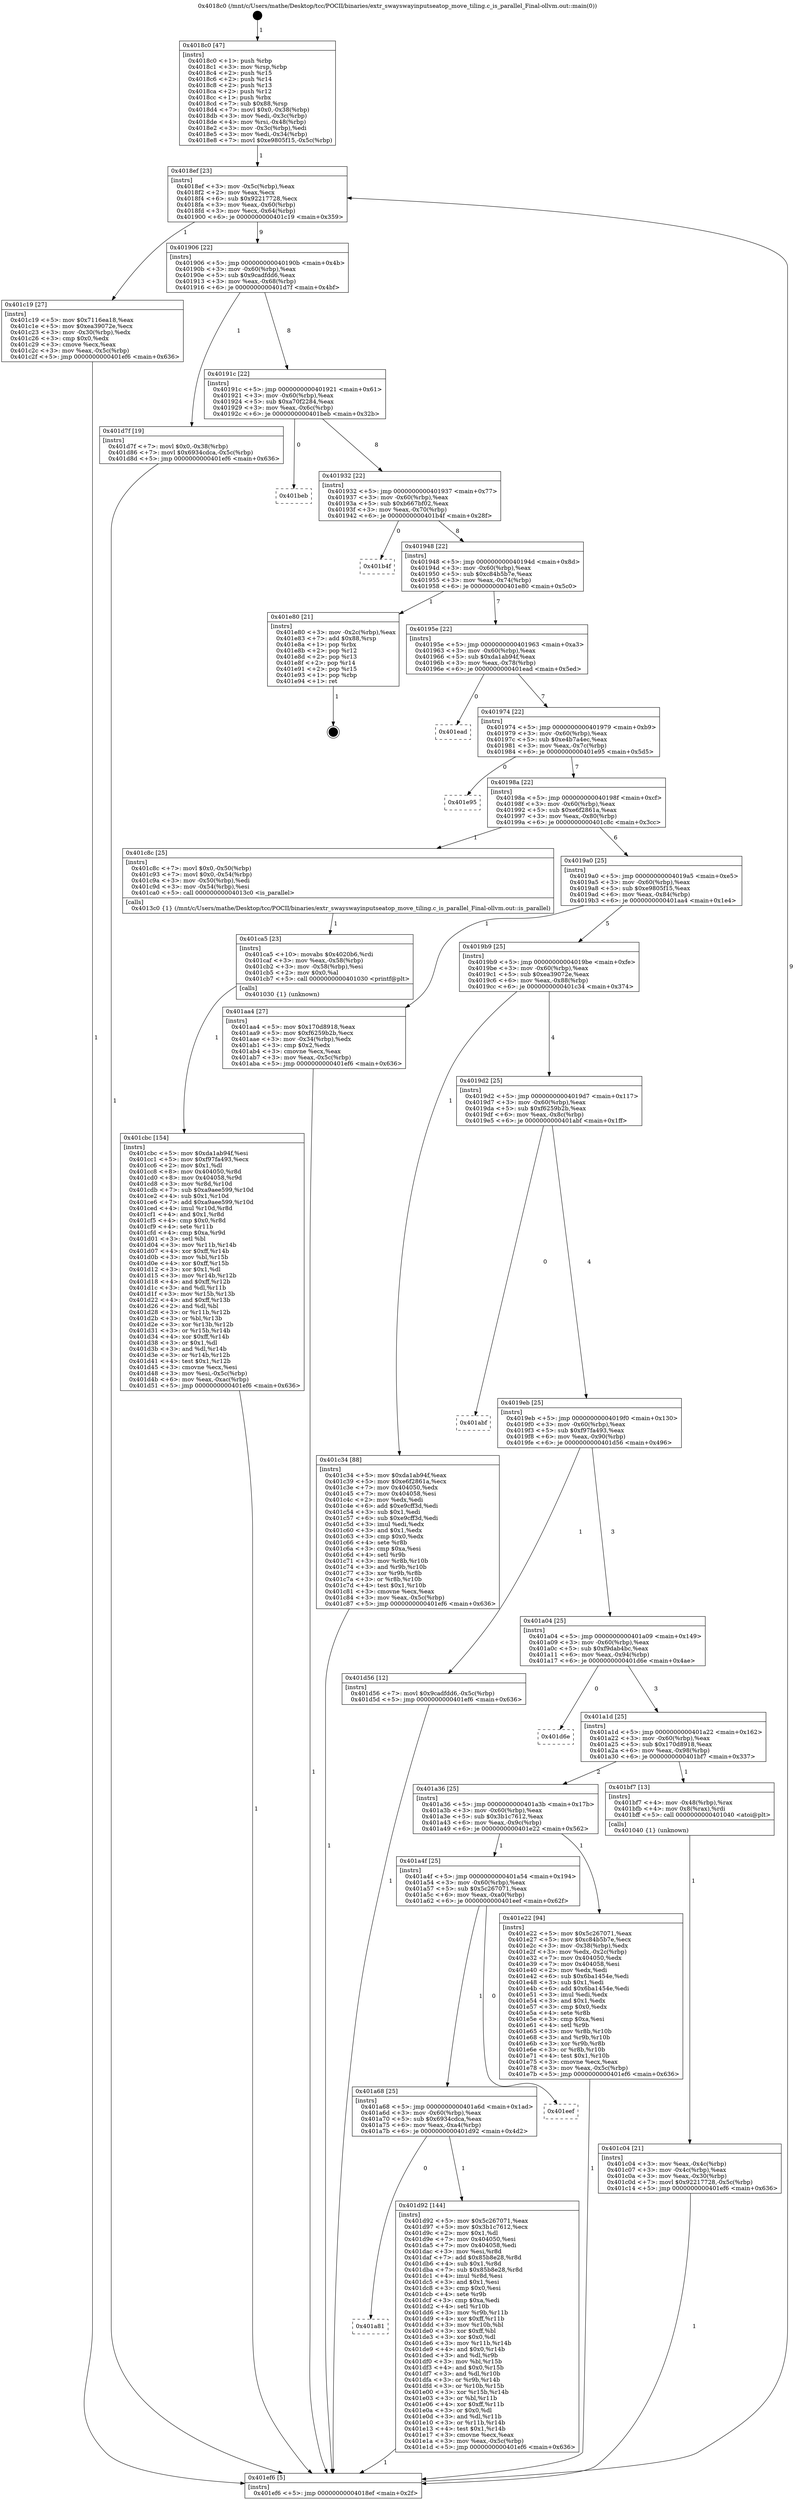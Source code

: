 digraph "0x4018c0" {
  label = "0x4018c0 (/mnt/c/Users/mathe/Desktop/tcc/POCII/binaries/extr_swayswayinputseatop_move_tiling.c_is_parallel_Final-ollvm.out::main(0))"
  labelloc = "t"
  node[shape=record]

  Entry [label="",width=0.3,height=0.3,shape=circle,fillcolor=black,style=filled]
  "0x4018ef" [label="{
     0x4018ef [23]\l
     | [instrs]\l
     &nbsp;&nbsp;0x4018ef \<+3\>: mov -0x5c(%rbp),%eax\l
     &nbsp;&nbsp;0x4018f2 \<+2\>: mov %eax,%ecx\l
     &nbsp;&nbsp;0x4018f4 \<+6\>: sub $0x92217728,%ecx\l
     &nbsp;&nbsp;0x4018fa \<+3\>: mov %eax,-0x60(%rbp)\l
     &nbsp;&nbsp;0x4018fd \<+3\>: mov %ecx,-0x64(%rbp)\l
     &nbsp;&nbsp;0x401900 \<+6\>: je 0000000000401c19 \<main+0x359\>\l
  }"]
  "0x401c19" [label="{
     0x401c19 [27]\l
     | [instrs]\l
     &nbsp;&nbsp;0x401c19 \<+5\>: mov $0x7116ea18,%eax\l
     &nbsp;&nbsp;0x401c1e \<+5\>: mov $0xea39072e,%ecx\l
     &nbsp;&nbsp;0x401c23 \<+3\>: mov -0x30(%rbp),%edx\l
     &nbsp;&nbsp;0x401c26 \<+3\>: cmp $0x0,%edx\l
     &nbsp;&nbsp;0x401c29 \<+3\>: cmove %ecx,%eax\l
     &nbsp;&nbsp;0x401c2c \<+3\>: mov %eax,-0x5c(%rbp)\l
     &nbsp;&nbsp;0x401c2f \<+5\>: jmp 0000000000401ef6 \<main+0x636\>\l
  }"]
  "0x401906" [label="{
     0x401906 [22]\l
     | [instrs]\l
     &nbsp;&nbsp;0x401906 \<+5\>: jmp 000000000040190b \<main+0x4b\>\l
     &nbsp;&nbsp;0x40190b \<+3\>: mov -0x60(%rbp),%eax\l
     &nbsp;&nbsp;0x40190e \<+5\>: sub $0x9cadfdd6,%eax\l
     &nbsp;&nbsp;0x401913 \<+3\>: mov %eax,-0x68(%rbp)\l
     &nbsp;&nbsp;0x401916 \<+6\>: je 0000000000401d7f \<main+0x4bf\>\l
  }"]
  Exit [label="",width=0.3,height=0.3,shape=circle,fillcolor=black,style=filled,peripheries=2]
  "0x401d7f" [label="{
     0x401d7f [19]\l
     | [instrs]\l
     &nbsp;&nbsp;0x401d7f \<+7\>: movl $0x0,-0x38(%rbp)\l
     &nbsp;&nbsp;0x401d86 \<+7\>: movl $0x6934cdca,-0x5c(%rbp)\l
     &nbsp;&nbsp;0x401d8d \<+5\>: jmp 0000000000401ef6 \<main+0x636\>\l
  }"]
  "0x40191c" [label="{
     0x40191c [22]\l
     | [instrs]\l
     &nbsp;&nbsp;0x40191c \<+5\>: jmp 0000000000401921 \<main+0x61\>\l
     &nbsp;&nbsp;0x401921 \<+3\>: mov -0x60(%rbp),%eax\l
     &nbsp;&nbsp;0x401924 \<+5\>: sub $0xa70f2284,%eax\l
     &nbsp;&nbsp;0x401929 \<+3\>: mov %eax,-0x6c(%rbp)\l
     &nbsp;&nbsp;0x40192c \<+6\>: je 0000000000401beb \<main+0x32b\>\l
  }"]
  "0x401a81" [label="{
     0x401a81\l
  }", style=dashed]
  "0x401beb" [label="{
     0x401beb\l
  }", style=dashed]
  "0x401932" [label="{
     0x401932 [22]\l
     | [instrs]\l
     &nbsp;&nbsp;0x401932 \<+5\>: jmp 0000000000401937 \<main+0x77\>\l
     &nbsp;&nbsp;0x401937 \<+3\>: mov -0x60(%rbp),%eax\l
     &nbsp;&nbsp;0x40193a \<+5\>: sub $0xb667bf02,%eax\l
     &nbsp;&nbsp;0x40193f \<+3\>: mov %eax,-0x70(%rbp)\l
     &nbsp;&nbsp;0x401942 \<+6\>: je 0000000000401b4f \<main+0x28f\>\l
  }"]
  "0x401d92" [label="{
     0x401d92 [144]\l
     | [instrs]\l
     &nbsp;&nbsp;0x401d92 \<+5\>: mov $0x5c267071,%eax\l
     &nbsp;&nbsp;0x401d97 \<+5\>: mov $0x3b1c7612,%ecx\l
     &nbsp;&nbsp;0x401d9c \<+2\>: mov $0x1,%dl\l
     &nbsp;&nbsp;0x401d9e \<+7\>: mov 0x404050,%esi\l
     &nbsp;&nbsp;0x401da5 \<+7\>: mov 0x404058,%edi\l
     &nbsp;&nbsp;0x401dac \<+3\>: mov %esi,%r8d\l
     &nbsp;&nbsp;0x401daf \<+7\>: add $0x85b8e28,%r8d\l
     &nbsp;&nbsp;0x401db6 \<+4\>: sub $0x1,%r8d\l
     &nbsp;&nbsp;0x401dba \<+7\>: sub $0x85b8e28,%r8d\l
     &nbsp;&nbsp;0x401dc1 \<+4\>: imul %r8d,%esi\l
     &nbsp;&nbsp;0x401dc5 \<+3\>: and $0x1,%esi\l
     &nbsp;&nbsp;0x401dc8 \<+3\>: cmp $0x0,%esi\l
     &nbsp;&nbsp;0x401dcb \<+4\>: sete %r9b\l
     &nbsp;&nbsp;0x401dcf \<+3\>: cmp $0xa,%edi\l
     &nbsp;&nbsp;0x401dd2 \<+4\>: setl %r10b\l
     &nbsp;&nbsp;0x401dd6 \<+3\>: mov %r9b,%r11b\l
     &nbsp;&nbsp;0x401dd9 \<+4\>: xor $0xff,%r11b\l
     &nbsp;&nbsp;0x401ddd \<+3\>: mov %r10b,%bl\l
     &nbsp;&nbsp;0x401de0 \<+3\>: xor $0xff,%bl\l
     &nbsp;&nbsp;0x401de3 \<+3\>: xor $0x0,%dl\l
     &nbsp;&nbsp;0x401de6 \<+3\>: mov %r11b,%r14b\l
     &nbsp;&nbsp;0x401de9 \<+4\>: and $0x0,%r14b\l
     &nbsp;&nbsp;0x401ded \<+3\>: and %dl,%r9b\l
     &nbsp;&nbsp;0x401df0 \<+3\>: mov %bl,%r15b\l
     &nbsp;&nbsp;0x401df3 \<+4\>: and $0x0,%r15b\l
     &nbsp;&nbsp;0x401df7 \<+3\>: and %dl,%r10b\l
     &nbsp;&nbsp;0x401dfa \<+3\>: or %r9b,%r14b\l
     &nbsp;&nbsp;0x401dfd \<+3\>: or %r10b,%r15b\l
     &nbsp;&nbsp;0x401e00 \<+3\>: xor %r15b,%r14b\l
     &nbsp;&nbsp;0x401e03 \<+3\>: or %bl,%r11b\l
     &nbsp;&nbsp;0x401e06 \<+4\>: xor $0xff,%r11b\l
     &nbsp;&nbsp;0x401e0a \<+3\>: or $0x0,%dl\l
     &nbsp;&nbsp;0x401e0d \<+3\>: and %dl,%r11b\l
     &nbsp;&nbsp;0x401e10 \<+3\>: or %r11b,%r14b\l
     &nbsp;&nbsp;0x401e13 \<+4\>: test $0x1,%r14b\l
     &nbsp;&nbsp;0x401e17 \<+3\>: cmovne %ecx,%eax\l
     &nbsp;&nbsp;0x401e1a \<+3\>: mov %eax,-0x5c(%rbp)\l
     &nbsp;&nbsp;0x401e1d \<+5\>: jmp 0000000000401ef6 \<main+0x636\>\l
  }"]
  "0x401b4f" [label="{
     0x401b4f\l
  }", style=dashed]
  "0x401948" [label="{
     0x401948 [22]\l
     | [instrs]\l
     &nbsp;&nbsp;0x401948 \<+5\>: jmp 000000000040194d \<main+0x8d\>\l
     &nbsp;&nbsp;0x40194d \<+3\>: mov -0x60(%rbp),%eax\l
     &nbsp;&nbsp;0x401950 \<+5\>: sub $0xc84b5b7e,%eax\l
     &nbsp;&nbsp;0x401955 \<+3\>: mov %eax,-0x74(%rbp)\l
     &nbsp;&nbsp;0x401958 \<+6\>: je 0000000000401e80 \<main+0x5c0\>\l
  }"]
  "0x401a68" [label="{
     0x401a68 [25]\l
     | [instrs]\l
     &nbsp;&nbsp;0x401a68 \<+5\>: jmp 0000000000401a6d \<main+0x1ad\>\l
     &nbsp;&nbsp;0x401a6d \<+3\>: mov -0x60(%rbp),%eax\l
     &nbsp;&nbsp;0x401a70 \<+5\>: sub $0x6934cdca,%eax\l
     &nbsp;&nbsp;0x401a75 \<+6\>: mov %eax,-0xa4(%rbp)\l
     &nbsp;&nbsp;0x401a7b \<+6\>: je 0000000000401d92 \<main+0x4d2\>\l
  }"]
  "0x401e80" [label="{
     0x401e80 [21]\l
     | [instrs]\l
     &nbsp;&nbsp;0x401e80 \<+3\>: mov -0x2c(%rbp),%eax\l
     &nbsp;&nbsp;0x401e83 \<+7\>: add $0x88,%rsp\l
     &nbsp;&nbsp;0x401e8a \<+1\>: pop %rbx\l
     &nbsp;&nbsp;0x401e8b \<+2\>: pop %r12\l
     &nbsp;&nbsp;0x401e8d \<+2\>: pop %r13\l
     &nbsp;&nbsp;0x401e8f \<+2\>: pop %r14\l
     &nbsp;&nbsp;0x401e91 \<+2\>: pop %r15\l
     &nbsp;&nbsp;0x401e93 \<+1\>: pop %rbp\l
     &nbsp;&nbsp;0x401e94 \<+1\>: ret\l
  }"]
  "0x40195e" [label="{
     0x40195e [22]\l
     | [instrs]\l
     &nbsp;&nbsp;0x40195e \<+5\>: jmp 0000000000401963 \<main+0xa3\>\l
     &nbsp;&nbsp;0x401963 \<+3\>: mov -0x60(%rbp),%eax\l
     &nbsp;&nbsp;0x401966 \<+5\>: sub $0xda1ab94f,%eax\l
     &nbsp;&nbsp;0x40196b \<+3\>: mov %eax,-0x78(%rbp)\l
     &nbsp;&nbsp;0x40196e \<+6\>: je 0000000000401ead \<main+0x5ed\>\l
  }"]
  "0x401eef" [label="{
     0x401eef\l
  }", style=dashed]
  "0x401ead" [label="{
     0x401ead\l
  }", style=dashed]
  "0x401974" [label="{
     0x401974 [22]\l
     | [instrs]\l
     &nbsp;&nbsp;0x401974 \<+5\>: jmp 0000000000401979 \<main+0xb9\>\l
     &nbsp;&nbsp;0x401979 \<+3\>: mov -0x60(%rbp),%eax\l
     &nbsp;&nbsp;0x40197c \<+5\>: sub $0xe4b7a4ec,%eax\l
     &nbsp;&nbsp;0x401981 \<+3\>: mov %eax,-0x7c(%rbp)\l
     &nbsp;&nbsp;0x401984 \<+6\>: je 0000000000401e95 \<main+0x5d5\>\l
  }"]
  "0x401a4f" [label="{
     0x401a4f [25]\l
     | [instrs]\l
     &nbsp;&nbsp;0x401a4f \<+5\>: jmp 0000000000401a54 \<main+0x194\>\l
     &nbsp;&nbsp;0x401a54 \<+3\>: mov -0x60(%rbp),%eax\l
     &nbsp;&nbsp;0x401a57 \<+5\>: sub $0x5c267071,%eax\l
     &nbsp;&nbsp;0x401a5c \<+6\>: mov %eax,-0xa0(%rbp)\l
     &nbsp;&nbsp;0x401a62 \<+6\>: je 0000000000401eef \<main+0x62f\>\l
  }"]
  "0x401e95" [label="{
     0x401e95\l
  }", style=dashed]
  "0x40198a" [label="{
     0x40198a [22]\l
     | [instrs]\l
     &nbsp;&nbsp;0x40198a \<+5\>: jmp 000000000040198f \<main+0xcf\>\l
     &nbsp;&nbsp;0x40198f \<+3\>: mov -0x60(%rbp),%eax\l
     &nbsp;&nbsp;0x401992 \<+5\>: sub $0xe6f2861a,%eax\l
     &nbsp;&nbsp;0x401997 \<+3\>: mov %eax,-0x80(%rbp)\l
     &nbsp;&nbsp;0x40199a \<+6\>: je 0000000000401c8c \<main+0x3cc\>\l
  }"]
  "0x401e22" [label="{
     0x401e22 [94]\l
     | [instrs]\l
     &nbsp;&nbsp;0x401e22 \<+5\>: mov $0x5c267071,%eax\l
     &nbsp;&nbsp;0x401e27 \<+5\>: mov $0xc84b5b7e,%ecx\l
     &nbsp;&nbsp;0x401e2c \<+3\>: mov -0x38(%rbp),%edx\l
     &nbsp;&nbsp;0x401e2f \<+3\>: mov %edx,-0x2c(%rbp)\l
     &nbsp;&nbsp;0x401e32 \<+7\>: mov 0x404050,%edx\l
     &nbsp;&nbsp;0x401e39 \<+7\>: mov 0x404058,%esi\l
     &nbsp;&nbsp;0x401e40 \<+2\>: mov %edx,%edi\l
     &nbsp;&nbsp;0x401e42 \<+6\>: sub $0x6ba1454e,%edi\l
     &nbsp;&nbsp;0x401e48 \<+3\>: sub $0x1,%edi\l
     &nbsp;&nbsp;0x401e4b \<+6\>: add $0x6ba1454e,%edi\l
     &nbsp;&nbsp;0x401e51 \<+3\>: imul %edi,%edx\l
     &nbsp;&nbsp;0x401e54 \<+3\>: and $0x1,%edx\l
     &nbsp;&nbsp;0x401e57 \<+3\>: cmp $0x0,%edx\l
     &nbsp;&nbsp;0x401e5a \<+4\>: sete %r8b\l
     &nbsp;&nbsp;0x401e5e \<+3\>: cmp $0xa,%esi\l
     &nbsp;&nbsp;0x401e61 \<+4\>: setl %r9b\l
     &nbsp;&nbsp;0x401e65 \<+3\>: mov %r8b,%r10b\l
     &nbsp;&nbsp;0x401e68 \<+3\>: and %r9b,%r10b\l
     &nbsp;&nbsp;0x401e6b \<+3\>: xor %r9b,%r8b\l
     &nbsp;&nbsp;0x401e6e \<+3\>: or %r8b,%r10b\l
     &nbsp;&nbsp;0x401e71 \<+4\>: test $0x1,%r10b\l
     &nbsp;&nbsp;0x401e75 \<+3\>: cmovne %ecx,%eax\l
     &nbsp;&nbsp;0x401e78 \<+3\>: mov %eax,-0x5c(%rbp)\l
     &nbsp;&nbsp;0x401e7b \<+5\>: jmp 0000000000401ef6 \<main+0x636\>\l
  }"]
  "0x401c8c" [label="{
     0x401c8c [25]\l
     | [instrs]\l
     &nbsp;&nbsp;0x401c8c \<+7\>: movl $0x0,-0x50(%rbp)\l
     &nbsp;&nbsp;0x401c93 \<+7\>: movl $0x0,-0x54(%rbp)\l
     &nbsp;&nbsp;0x401c9a \<+3\>: mov -0x50(%rbp),%edi\l
     &nbsp;&nbsp;0x401c9d \<+3\>: mov -0x54(%rbp),%esi\l
     &nbsp;&nbsp;0x401ca0 \<+5\>: call 00000000004013c0 \<is_parallel\>\l
     | [calls]\l
     &nbsp;&nbsp;0x4013c0 \{1\} (/mnt/c/Users/mathe/Desktop/tcc/POCII/binaries/extr_swayswayinputseatop_move_tiling.c_is_parallel_Final-ollvm.out::is_parallel)\l
  }"]
  "0x4019a0" [label="{
     0x4019a0 [25]\l
     | [instrs]\l
     &nbsp;&nbsp;0x4019a0 \<+5\>: jmp 00000000004019a5 \<main+0xe5\>\l
     &nbsp;&nbsp;0x4019a5 \<+3\>: mov -0x60(%rbp),%eax\l
     &nbsp;&nbsp;0x4019a8 \<+5\>: sub $0xe9805f15,%eax\l
     &nbsp;&nbsp;0x4019ad \<+6\>: mov %eax,-0x84(%rbp)\l
     &nbsp;&nbsp;0x4019b3 \<+6\>: je 0000000000401aa4 \<main+0x1e4\>\l
  }"]
  "0x401cbc" [label="{
     0x401cbc [154]\l
     | [instrs]\l
     &nbsp;&nbsp;0x401cbc \<+5\>: mov $0xda1ab94f,%esi\l
     &nbsp;&nbsp;0x401cc1 \<+5\>: mov $0xf97fa493,%ecx\l
     &nbsp;&nbsp;0x401cc6 \<+2\>: mov $0x1,%dl\l
     &nbsp;&nbsp;0x401cc8 \<+8\>: mov 0x404050,%r8d\l
     &nbsp;&nbsp;0x401cd0 \<+8\>: mov 0x404058,%r9d\l
     &nbsp;&nbsp;0x401cd8 \<+3\>: mov %r8d,%r10d\l
     &nbsp;&nbsp;0x401cdb \<+7\>: sub $0xa9aee599,%r10d\l
     &nbsp;&nbsp;0x401ce2 \<+4\>: sub $0x1,%r10d\l
     &nbsp;&nbsp;0x401ce6 \<+7\>: add $0xa9aee599,%r10d\l
     &nbsp;&nbsp;0x401ced \<+4\>: imul %r10d,%r8d\l
     &nbsp;&nbsp;0x401cf1 \<+4\>: and $0x1,%r8d\l
     &nbsp;&nbsp;0x401cf5 \<+4\>: cmp $0x0,%r8d\l
     &nbsp;&nbsp;0x401cf9 \<+4\>: sete %r11b\l
     &nbsp;&nbsp;0x401cfd \<+4\>: cmp $0xa,%r9d\l
     &nbsp;&nbsp;0x401d01 \<+3\>: setl %bl\l
     &nbsp;&nbsp;0x401d04 \<+3\>: mov %r11b,%r14b\l
     &nbsp;&nbsp;0x401d07 \<+4\>: xor $0xff,%r14b\l
     &nbsp;&nbsp;0x401d0b \<+3\>: mov %bl,%r15b\l
     &nbsp;&nbsp;0x401d0e \<+4\>: xor $0xff,%r15b\l
     &nbsp;&nbsp;0x401d12 \<+3\>: xor $0x1,%dl\l
     &nbsp;&nbsp;0x401d15 \<+3\>: mov %r14b,%r12b\l
     &nbsp;&nbsp;0x401d18 \<+4\>: and $0xff,%r12b\l
     &nbsp;&nbsp;0x401d1c \<+3\>: and %dl,%r11b\l
     &nbsp;&nbsp;0x401d1f \<+3\>: mov %r15b,%r13b\l
     &nbsp;&nbsp;0x401d22 \<+4\>: and $0xff,%r13b\l
     &nbsp;&nbsp;0x401d26 \<+2\>: and %dl,%bl\l
     &nbsp;&nbsp;0x401d28 \<+3\>: or %r11b,%r12b\l
     &nbsp;&nbsp;0x401d2b \<+3\>: or %bl,%r13b\l
     &nbsp;&nbsp;0x401d2e \<+3\>: xor %r13b,%r12b\l
     &nbsp;&nbsp;0x401d31 \<+3\>: or %r15b,%r14b\l
     &nbsp;&nbsp;0x401d34 \<+4\>: xor $0xff,%r14b\l
     &nbsp;&nbsp;0x401d38 \<+3\>: or $0x1,%dl\l
     &nbsp;&nbsp;0x401d3b \<+3\>: and %dl,%r14b\l
     &nbsp;&nbsp;0x401d3e \<+3\>: or %r14b,%r12b\l
     &nbsp;&nbsp;0x401d41 \<+4\>: test $0x1,%r12b\l
     &nbsp;&nbsp;0x401d45 \<+3\>: cmovne %ecx,%esi\l
     &nbsp;&nbsp;0x401d48 \<+3\>: mov %esi,-0x5c(%rbp)\l
     &nbsp;&nbsp;0x401d4b \<+6\>: mov %eax,-0xac(%rbp)\l
     &nbsp;&nbsp;0x401d51 \<+5\>: jmp 0000000000401ef6 \<main+0x636\>\l
  }"]
  "0x401aa4" [label="{
     0x401aa4 [27]\l
     | [instrs]\l
     &nbsp;&nbsp;0x401aa4 \<+5\>: mov $0x170d8918,%eax\l
     &nbsp;&nbsp;0x401aa9 \<+5\>: mov $0xf6259b2b,%ecx\l
     &nbsp;&nbsp;0x401aae \<+3\>: mov -0x34(%rbp),%edx\l
     &nbsp;&nbsp;0x401ab1 \<+3\>: cmp $0x2,%edx\l
     &nbsp;&nbsp;0x401ab4 \<+3\>: cmovne %ecx,%eax\l
     &nbsp;&nbsp;0x401ab7 \<+3\>: mov %eax,-0x5c(%rbp)\l
     &nbsp;&nbsp;0x401aba \<+5\>: jmp 0000000000401ef6 \<main+0x636\>\l
  }"]
  "0x4019b9" [label="{
     0x4019b9 [25]\l
     | [instrs]\l
     &nbsp;&nbsp;0x4019b9 \<+5\>: jmp 00000000004019be \<main+0xfe\>\l
     &nbsp;&nbsp;0x4019be \<+3\>: mov -0x60(%rbp),%eax\l
     &nbsp;&nbsp;0x4019c1 \<+5\>: sub $0xea39072e,%eax\l
     &nbsp;&nbsp;0x4019c6 \<+6\>: mov %eax,-0x88(%rbp)\l
     &nbsp;&nbsp;0x4019cc \<+6\>: je 0000000000401c34 \<main+0x374\>\l
  }"]
  "0x401ef6" [label="{
     0x401ef6 [5]\l
     | [instrs]\l
     &nbsp;&nbsp;0x401ef6 \<+5\>: jmp 00000000004018ef \<main+0x2f\>\l
  }"]
  "0x4018c0" [label="{
     0x4018c0 [47]\l
     | [instrs]\l
     &nbsp;&nbsp;0x4018c0 \<+1\>: push %rbp\l
     &nbsp;&nbsp;0x4018c1 \<+3\>: mov %rsp,%rbp\l
     &nbsp;&nbsp;0x4018c4 \<+2\>: push %r15\l
     &nbsp;&nbsp;0x4018c6 \<+2\>: push %r14\l
     &nbsp;&nbsp;0x4018c8 \<+2\>: push %r13\l
     &nbsp;&nbsp;0x4018ca \<+2\>: push %r12\l
     &nbsp;&nbsp;0x4018cc \<+1\>: push %rbx\l
     &nbsp;&nbsp;0x4018cd \<+7\>: sub $0x88,%rsp\l
     &nbsp;&nbsp;0x4018d4 \<+7\>: movl $0x0,-0x38(%rbp)\l
     &nbsp;&nbsp;0x4018db \<+3\>: mov %edi,-0x3c(%rbp)\l
     &nbsp;&nbsp;0x4018de \<+4\>: mov %rsi,-0x48(%rbp)\l
     &nbsp;&nbsp;0x4018e2 \<+3\>: mov -0x3c(%rbp),%edi\l
     &nbsp;&nbsp;0x4018e5 \<+3\>: mov %edi,-0x34(%rbp)\l
     &nbsp;&nbsp;0x4018e8 \<+7\>: movl $0xe9805f15,-0x5c(%rbp)\l
  }"]
  "0x401ca5" [label="{
     0x401ca5 [23]\l
     | [instrs]\l
     &nbsp;&nbsp;0x401ca5 \<+10\>: movabs $0x4020b6,%rdi\l
     &nbsp;&nbsp;0x401caf \<+3\>: mov %eax,-0x58(%rbp)\l
     &nbsp;&nbsp;0x401cb2 \<+3\>: mov -0x58(%rbp),%esi\l
     &nbsp;&nbsp;0x401cb5 \<+2\>: mov $0x0,%al\l
     &nbsp;&nbsp;0x401cb7 \<+5\>: call 0000000000401030 \<printf@plt\>\l
     | [calls]\l
     &nbsp;&nbsp;0x401030 \{1\} (unknown)\l
  }"]
  "0x401c34" [label="{
     0x401c34 [88]\l
     | [instrs]\l
     &nbsp;&nbsp;0x401c34 \<+5\>: mov $0xda1ab94f,%eax\l
     &nbsp;&nbsp;0x401c39 \<+5\>: mov $0xe6f2861a,%ecx\l
     &nbsp;&nbsp;0x401c3e \<+7\>: mov 0x404050,%edx\l
     &nbsp;&nbsp;0x401c45 \<+7\>: mov 0x404058,%esi\l
     &nbsp;&nbsp;0x401c4c \<+2\>: mov %edx,%edi\l
     &nbsp;&nbsp;0x401c4e \<+6\>: add $0xe9cff3d,%edi\l
     &nbsp;&nbsp;0x401c54 \<+3\>: sub $0x1,%edi\l
     &nbsp;&nbsp;0x401c57 \<+6\>: sub $0xe9cff3d,%edi\l
     &nbsp;&nbsp;0x401c5d \<+3\>: imul %edi,%edx\l
     &nbsp;&nbsp;0x401c60 \<+3\>: and $0x1,%edx\l
     &nbsp;&nbsp;0x401c63 \<+3\>: cmp $0x0,%edx\l
     &nbsp;&nbsp;0x401c66 \<+4\>: sete %r8b\l
     &nbsp;&nbsp;0x401c6a \<+3\>: cmp $0xa,%esi\l
     &nbsp;&nbsp;0x401c6d \<+4\>: setl %r9b\l
     &nbsp;&nbsp;0x401c71 \<+3\>: mov %r8b,%r10b\l
     &nbsp;&nbsp;0x401c74 \<+3\>: and %r9b,%r10b\l
     &nbsp;&nbsp;0x401c77 \<+3\>: xor %r9b,%r8b\l
     &nbsp;&nbsp;0x401c7a \<+3\>: or %r8b,%r10b\l
     &nbsp;&nbsp;0x401c7d \<+4\>: test $0x1,%r10b\l
     &nbsp;&nbsp;0x401c81 \<+3\>: cmovne %ecx,%eax\l
     &nbsp;&nbsp;0x401c84 \<+3\>: mov %eax,-0x5c(%rbp)\l
     &nbsp;&nbsp;0x401c87 \<+5\>: jmp 0000000000401ef6 \<main+0x636\>\l
  }"]
  "0x4019d2" [label="{
     0x4019d2 [25]\l
     | [instrs]\l
     &nbsp;&nbsp;0x4019d2 \<+5\>: jmp 00000000004019d7 \<main+0x117\>\l
     &nbsp;&nbsp;0x4019d7 \<+3\>: mov -0x60(%rbp),%eax\l
     &nbsp;&nbsp;0x4019da \<+5\>: sub $0xf6259b2b,%eax\l
     &nbsp;&nbsp;0x4019df \<+6\>: mov %eax,-0x8c(%rbp)\l
     &nbsp;&nbsp;0x4019e5 \<+6\>: je 0000000000401abf \<main+0x1ff\>\l
  }"]
  "0x401c04" [label="{
     0x401c04 [21]\l
     | [instrs]\l
     &nbsp;&nbsp;0x401c04 \<+3\>: mov %eax,-0x4c(%rbp)\l
     &nbsp;&nbsp;0x401c07 \<+3\>: mov -0x4c(%rbp),%eax\l
     &nbsp;&nbsp;0x401c0a \<+3\>: mov %eax,-0x30(%rbp)\l
     &nbsp;&nbsp;0x401c0d \<+7\>: movl $0x92217728,-0x5c(%rbp)\l
     &nbsp;&nbsp;0x401c14 \<+5\>: jmp 0000000000401ef6 \<main+0x636\>\l
  }"]
  "0x401abf" [label="{
     0x401abf\l
  }", style=dashed]
  "0x4019eb" [label="{
     0x4019eb [25]\l
     | [instrs]\l
     &nbsp;&nbsp;0x4019eb \<+5\>: jmp 00000000004019f0 \<main+0x130\>\l
     &nbsp;&nbsp;0x4019f0 \<+3\>: mov -0x60(%rbp),%eax\l
     &nbsp;&nbsp;0x4019f3 \<+5\>: sub $0xf97fa493,%eax\l
     &nbsp;&nbsp;0x4019f8 \<+6\>: mov %eax,-0x90(%rbp)\l
     &nbsp;&nbsp;0x4019fe \<+6\>: je 0000000000401d56 \<main+0x496\>\l
  }"]
  "0x401a36" [label="{
     0x401a36 [25]\l
     | [instrs]\l
     &nbsp;&nbsp;0x401a36 \<+5\>: jmp 0000000000401a3b \<main+0x17b\>\l
     &nbsp;&nbsp;0x401a3b \<+3\>: mov -0x60(%rbp),%eax\l
     &nbsp;&nbsp;0x401a3e \<+5\>: sub $0x3b1c7612,%eax\l
     &nbsp;&nbsp;0x401a43 \<+6\>: mov %eax,-0x9c(%rbp)\l
     &nbsp;&nbsp;0x401a49 \<+6\>: je 0000000000401e22 \<main+0x562\>\l
  }"]
  "0x401d56" [label="{
     0x401d56 [12]\l
     | [instrs]\l
     &nbsp;&nbsp;0x401d56 \<+7\>: movl $0x9cadfdd6,-0x5c(%rbp)\l
     &nbsp;&nbsp;0x401d5d \<+5\>: jmp 0000000000401ef6 \<main+0x636\>\l
  }"]
  "0x401a04" [label="{
     0x401a04 [25]\l
     | [instrs]\l
     &nbsp;&nbsp;0x401a04 \<+5\>: jmp 0000000000401a09 \<main+0x149\>\l
     &nbsp;&nbsp;0x401a09 \<+3\>: mov -0x60(%rbp),%eax\l
     &nbsp;&nbsp;0x401a0c \<+5\>: sub $0xf9dab4bc,%eax\l
     &nbsp;&nbsp;0x401a11 \<+6\>: mov %eax,-0x94(%rbp)\l
     &nbsp;&nbsp;0x401a17 \<+6\>: je 0000000000401d6e \<main+0x4ae\>\l
  }"]
  "0x401bf7" [label="{
     0x401bf7 [13]\l
     | [instrs]\l
     &nbsp;&nbsp;0x401bf7 \<+4\>: mov -0x48(%rbp),%rax\l
     &nbsp;&nbsp;0x401bfb \<+4\>: mov 0x8(%rax),%rdi\l
     &nbsp;&nbsp;0x401bff \<+5\>: call 0000000000401040 \<atoi@plt\>\l
     | [calls]\l
     &nbsp;&nbsp;0x401040 \{1\} (unknown)\l
  }"]
  "0x401d6e" [label="{
     0x401d6e\l
  }", style=dashed]
  "0x401a1d" [label="{
     0x401a1d [25]\l
     | [instrs]\l
     &nbsp;&nbsp;0x401a1d \<+5\>: jmp 0000000000401a22 \<main+0x162\>\l
     &nbsp;&nbsp;0x401a22 \<+3\>: mov -0x60(%rbp),%eax\l
     &nbsp;&nbsp;0x401a25 \<+5\>: sub $0x170d8918,%eax\l
     &nbsp;&nbsp;0x401a2a \<+6\>: mov %eax,-0x98(%rbp)\l
     &nbsp;&nbsp;0x401a30 \<+6\>: je 0000000000401bf7 \<main+0x337\>\l
  }"]
  Entry -> "0x4018c0" [label=" 1"]
  "0x4018ef" -> "0x401c19" [label=" 1"]
  "0x4018ef" -> "0x401906" [label=" 9"]
  "0x401e80" -> Exit [label=" 1"]
  "0x401906" -> "0x401d7f" [label=" 1"]
  "0x401906" -> "0x40191c" [label=" 8"]
  "0x401e22" -> "0x401ef6" [label=" 1"]
  "0x40191c" -> "0x401beb" [label=" 0"]
  "0x40191c" -> "0x401932" [label=" 8"]
  "0x401d92" -> "0x401ef6" [label=" 1"]
  "0x401932" -> "0x401b4f" [label=" 0"]
  "0x401932" -> "0x401948" [label=" 8"]
  "0x401a68" -> "0x401a81" [label=" 0"]
  "0x401948" -> "0x401e80" [label=" 1"]
  "0x401948" -> "0x40195e" [label=" 7"]
  "0x401a68" -> "0x401d92" [label=" 1"]
  "0x40195e" -> "0x401ead" [label=" 0"]
  "0x40195e" -> "0x401974" [label=" 7"]
  "0x401a4f" -> "0x401a68" [label=" 1"]
  "0x401974" -> "0x401e95" [label=" 0"]
  "0x401974" -> "0x40198a" [label=" 7"]
  "0x401a4f" -> "0x401eef" [label=" 0"]
  "0x40198a" -> "0x401c8c" [label=" 1"]
  "0x40198a" -> "0x4019a0" [label=" 6"]
  "0x401a36" -> "0x401a4f" [label=" 1"]
  "0x4019a0" -> "0x401aa4" [label=" 1"]
  "0x4019a0" -> "0x4019b9" [label=" 5"]
  "0x401aa4" -> "0x401ef6" [label=" 1"]
  "0x4018c0" -> "0x4018ef" [label=" 1"]
  "0x401ef6" -> "0x4018ef" [label=" 9"]
  "0x401a36" -> "0x401e22" [label=" 1"]
  "0x4019b9" -> "0x401c34" [label=" 1"]
  "0x4019b9" -> "0x4019d2" [label=" 4"]
  "0x401d7f" -> "0x401ef6" [label=" 1"]
  "0x4019d2" -> "0x401abf" [label=" 0"]
  "0x4019d2" -> "0x4019eb" [label=" 4"]
  "0x401d56" -> "0x401ef6" [label=" 1"]
  "0x4019eb" -> "0x401d56" [label=" 1"]
  "0x4019eb" -> "0x401a04" [label=" 3"]
  "0x401cbc" -> "0x401ef6" [label=" 1"]
  "0x401a04" -> "0x401d6e" [label=" 0"]
  "0x401a04" -> "0x401a1d" [label=" 3"]
  "0x401ca5" -> "0x401cbc" [label=" 1"]
  "0x401a1d" -> "0x401bf7" [label=" 1"]
  "0x401a1d" -> "0x401a36" [label=" 2"]
  "0x401bf7" -> "0x401c04" [label=" 1"]
  "0x401c04" -> "0x401ef6" [label=" 1"]
  "0x401c19" -> "0x401ef6" [label=" 1"]
  "0x401c34" -> "0x401ef6" [label=" 1"]
  "0x401c8c" -> "0x401ca5" [label=" 1"]
}
